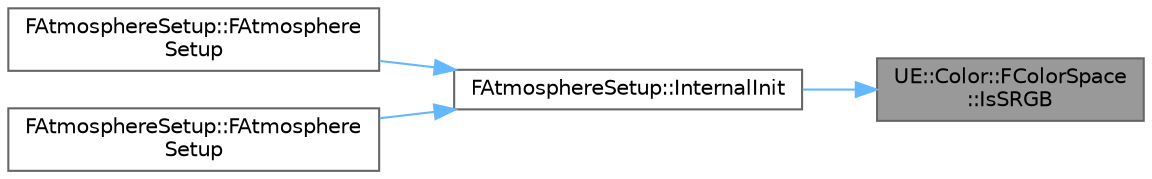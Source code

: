 digraph "UE::Color::FColorSpace::IsSRGB"
{
 // INTERACTIVE_SVG=YES
 // LATEX_PDF_SIZE
  bgcolor="transparent";
  edge [fontname=Helvetica,fontsize=10,labelfontname=Helvetica,labelfontsize=10];
  node [fontname=Helvetica,fontsize=10,shape=box,height=0.2,width=0.4];
  rankdir="RL";
  Node1 [id="Node000001",label="UE::Color::FColorSpace\l::IsSRGB",height=0.2,width=0.4,color="gray40", fillcolor="grey60", style="filled", fontcolor="black",tooltip="Convenience function to verify if the color space matches the engine's default sRGB chromaticities."];
  Node1 -> Node2 [id="edge1_Node000001_Node000002",dir="back",color="steelblue1",style="solid",tooltip=" "];
  Node2 [id="Node000002",label="FAtmosphereSetup::InternalInit",height=0.2,width=0.4,color="grey40", fillcolor="white", style="filled",URL="$d7/dab/structFAtmosphereSetup.html#ab68865704daf33ddd65d22f59329d543",tooltip=" "];
  Node2 -> Node3 [id="edge2_Node000002_Node000003",dir="back",color="steelblue1",style="solid",tooltip=" "];
  Node3 [id="Node000003",label="FAtmosphereSetup::FAtmosphere\lSetup",height=0.2,width=0.4,color="grey40", fillcolor="white", style="filled",URL="$d7/dab/structFAtmosphereSetup.html#ab5489a439bdc33a7d64e4b8d5a63f16f",tooltip=" "];
  Node2 -> Node4 [id="edge3_Node000002_Node000004",dir="back",color="steelblue1",style="solid",tooltip=" "];
  Node4 [id="Node000004",label="FAtmosphereSetup::FAtmosphere\lSetup",height=0.2,width=0.4,color="grey40", fillcolor="white", style="filled",URL="$d7/dab/structFAtmosphereSetup.html#a357211ac9d2e1e4c08b8953c3c8d7dfc",tooltip=" "];
}
